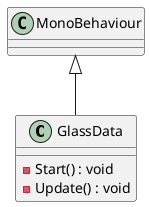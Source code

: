 @startuml
class GlassData {
    - Start() : void
    - Update() : void
}
MonoBehaviour <|-- GlassData
@enduml
